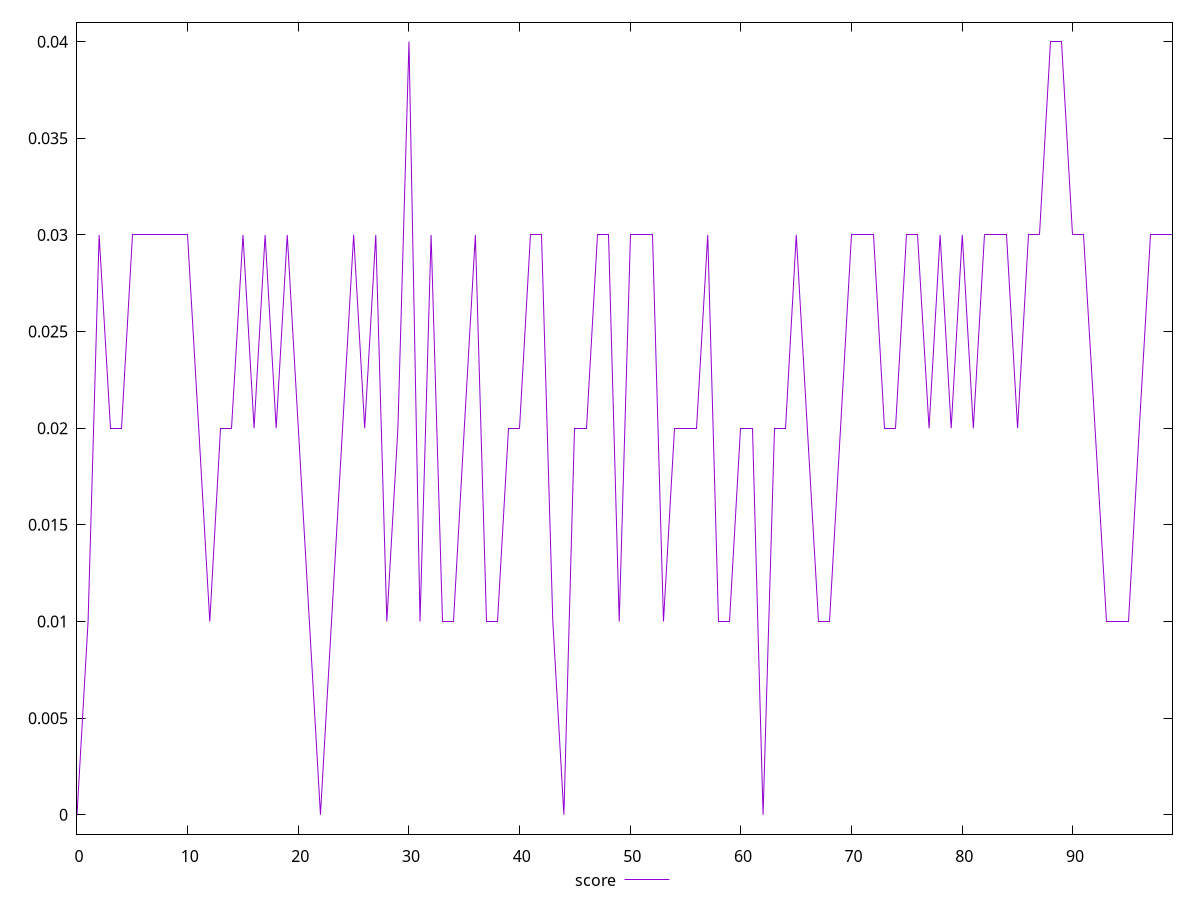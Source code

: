 reset

$score <<EOF
0 0
1 0.01
2 0.03
3 0.02
4 0.02
5 0.03
6 0.03
7 0.03
8 0.03
9 0.03
10 0.03
11 0.02
12 0.01
13 0.02
14 0.02
15 0.03
16 0.02
17 0.03
18 0.02
19 0.03
20 0.02
21 0.01
22 0
23 0.01
24 0.02
25 0.03
26 0.02
27 0.03
28 0.01
29 0.02
30 0.04
31 0.01
32 0.03
33 0.01
34 0.01
35 0.02
36 0.03
37 0.01
38 0.01
39 0.02
40 0.02
41 0.03
42 0.03
43 0.01
44 0
45 0.02
46 0.02
47 0.03
48 0.03
49 0.01
50 0.03
51 0.03
52 0.03
53 0.01
54 0.02
55 0.02
56 0.02
57 0.03
58 0.01
59 0.01
60 0.02
61 0.02
62 0
63 0.02
64 0.02
65 0.03
66 0.02
67 0.01
68 0.01
69 0.02
70 0.03
71 0.03
72 0.03
73 0.02
74 0.02
75 0.03
76 0.03
77 0.02
78 0.03
79 0.02
80 0.03
81 0.02
82 0.03
83 0.03
84 0.03
85 0.02
86 0.03
87 0.03
88 0.04
89 0.04
90 0.03
91 0.03
92 0.02
93 0.01
94 0.01
95 0.01
96 0.02
97 0.03
98 0.03
99 0.03
EOF

set key outside below
set xrange [0:99]
set yrange [-0.001:0.041]
set trange [-0.001:0.041]
set terminal svg size 640, 500 enhanced background rgb 'white'
set output "report_00013_2021-02-09T12-04-24.940Z/largest-contentful-paint/samples/pages+cached+noadtech/score/values.svg"

plot $score title "score" with line

reset
